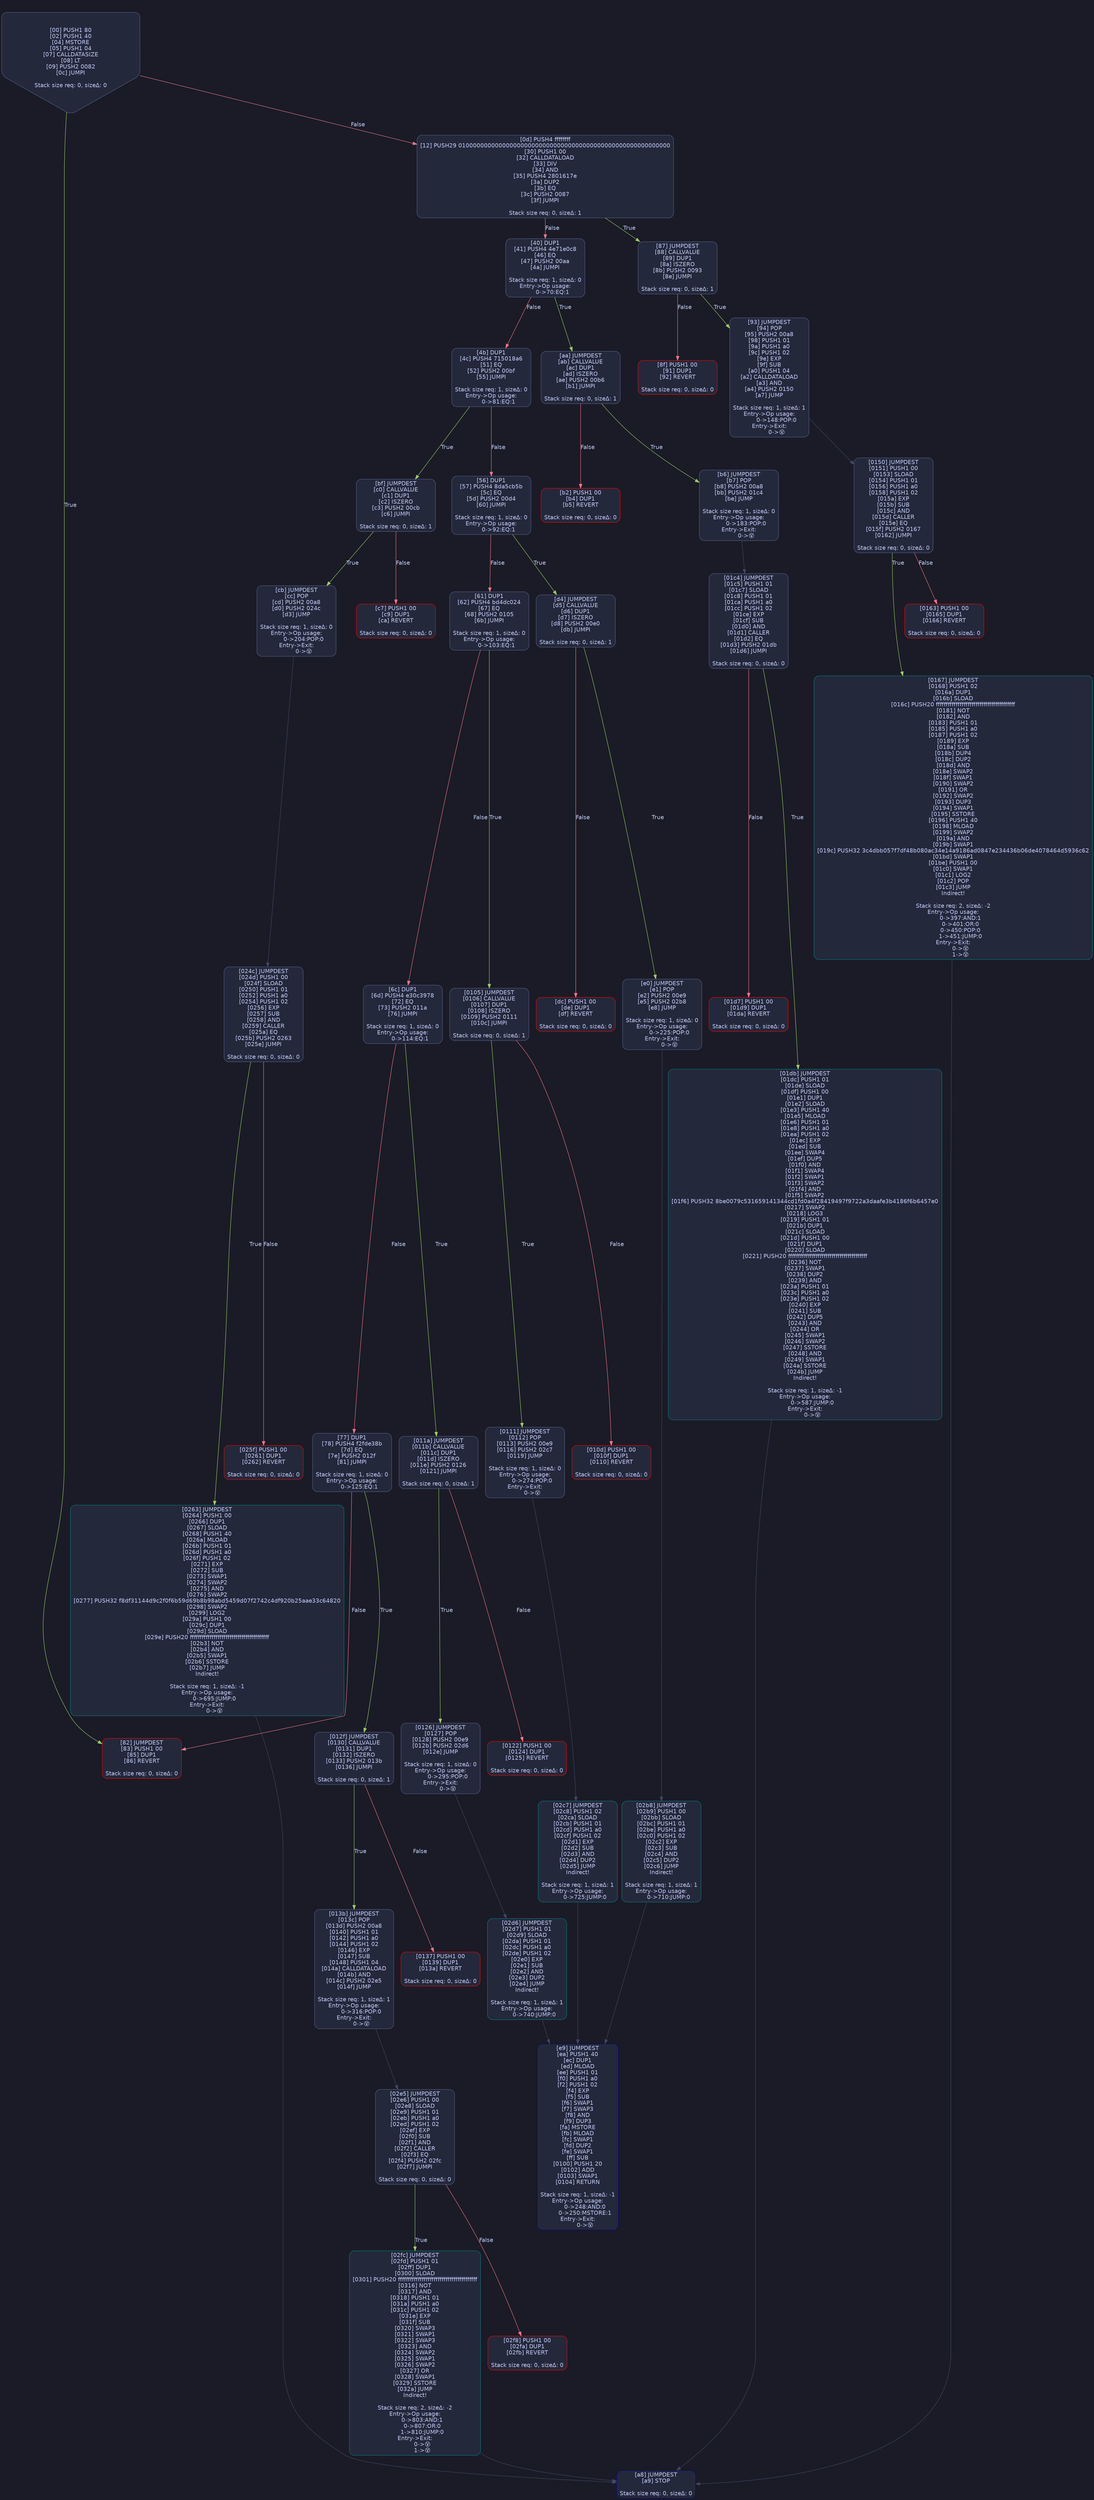 digraph G {
    node [shape=box, style="filled, rounded", color="#565f89", fontcolor="#c0caf5", fontname="Helvetica", fillcolor="#24283b"];
    edge [color="#414868", fontcolor="#c0caf5", fontname="Helvetica"];
    bgcolor="#1a1b26";
    0 [ label = "[00] PUSH1 80
[02] PUSH1 40
[04] MSTORE
[05] PUSH1 04
[07] CALLDATASIZE
[08] LT
[09] PUSH2 0082
[0c] JUMPI

Stack size req: 0, sizeΔ: 0
" shape = invhouse]
    1 [ label = "[0d] PUSH4 ffffffff
[12] PUSH29 0100000000000000000000000000000000000000000000000000000000
[30] PUSH1 00
[32] CALLDATALOAD
[33] DIV
[34] AND
[35] PUSH4 2801617e
[3a] DUP2
[3b] EQ
[3c] PUSH2 0087
[3f] JUMPI

Stack size req: 0, sizeΔ: 1
"]
    2 [ label = "[40] DUP1
[41] PUSH4 4e71e0c8
[46] EQ
[47] PUSH2 00aa
[4a] JUMPI

Stack size req: 1, sizeΔ: 0
Entry->Op usage:
	0->70:EQ:1
"]
    3 [ label = "[4b] DUP1
[4c] PUSH4 715018a6
[51] EQ
[52] PUSH2 00bf
[55] JUMPI

Stack size req: 1, sizeΔ: 0
Entry->Op usage:
	0->81:EQ:1
"]
    4 [ label = "[56] DUP1
[57] PUSH4 8da5cb5b
[5c] EQ
[5d] PUSH2 00d4
[60] JUMPI

Stack size req: 1, sizeΔ: 0
Entry->Op usage:
	0->92:EQ:1
"]
    5 [ label = "[61] DUP1
[62] PUSH4 bd4dc024
[67] EQ
[68] PUSH2 0105
[6b] JUMPI

Stack size req: 1, sizeΔ: 0
Entry->Op usage:
	0->103:EQ:1
"]
    6 [ label = "[6c] DUP1
[6d] PUSH4 e30c3978
[72] EQ
[73] PUSH2 011a
[76] JUMPI

Stack size req: 1, sizeΔ: 0
Entry->Op usage:
	0->114:EQ:1
"]
    7 [ label = "[77] DUP1
[78] PUSH4 f2fde38b
[7d] EQ
[7e] PUSH2 012f
[81] JUMPI

Stack size req: 1, sizeΔ: 0
Entry->Op usage:
	0->125:EQ:1
"]
    8 [ label = "[82] JUMPDEST
[83] PUSH1 00
[85] DUP1
[86] REVERT

Stack size req: 0, sizeΔ: 0
" color = "red"]
    9 [ label = "[87] JUMPDEST
[88] CALLVALUE
[89] DUP1
[8a] ISZERO
[8b] PUSH2 0093
[8e] JUMPI

Stack size req: 0, sizeΔ: 1
"]
    10 [ label = "[8f] PUSH1 00
[91] DUP1
[92] REVERT

Stack size req: 0, sizeΔ: 0
" color = "red"]
    11 [ label = "[93] JUMPDEST
[94] POP
[95] PUSH2 00a8
[98] PUSH1 01
[9a] PUSH1 a0
[9c] PUSH1 02
[9e] EXP
[9f] SUB
[a0] PUSH1 04
[a2] CALLDATALOAD
[a3] AND
[a4] PUSH2 0150
[a7] JUMP

Stack size req: 1, sizeΔ: 1
Entry->Op usage:
	0->148:POP:0
Entry->Exit:
	0->😵
"]
    12 [ label = "[a8] JUMPDEST
[a9] STOP

Stack size req: 0, sizeΔ: 0
" color = "darkblue"]
    13 [ label = "[aa] JUMPDEST
[ab] CALLVALUE
[ac] DUP1
[ad] ISZERO
[ae] PUSH2 00b6
[b1] JUMPI

Stack size req: 0, sizeΔ: 1
"]
    14 [ label = "[b2] PUSH1 00
[b4] DUP1
[b5] REVERT

Stack size req: 0, sizeΔ: 0
" color = "red"]
    15 [ label = "[b6] JUMPDEST
[b7] POP
[b8] PUSH2 00a8
[bb] PUSH2 01c4
[be] JUMP

Stack size req: 1, sizeΔ: 0
Entry->Op usage:
	0->183:POP:0
Entry->Exit:
	0->😵
"]
    16 [ label = "[bf] JUMPDEST
[c0] CALLVALUE
[c1] DUP1
[c2] ISZERO
[c3] PUSH2 00cb
[c6] JUMPI

Stack size req: 0, sizeΔ: 1
"]
    17 [ label = "[c7] PUSH1 00
[c9] DUP1
[ca] REVERT

Stack size req: 0, sizeΔ: 0
" color = "red"]
    18 [ label = "[cb] JUMPDEST
[cc] POP
[cd] PUSH2 00a8
[d0] PUSH2 024c
[d3] JUMP

Stack size req: 1, sizeΔ: 0
Entry->Op usage:
	0->204:POP:0
Entry->Exit:
	0->😵
"]
    19 [ label = "[d4] JUMPDEST
[d5] CALLVALUE
[d6] DUP1
[d7] ISZERO
[d8] PUSH2 00e0
[db] JUMPI

Stack size req: 0, sizeΔ: 1
"]
    20 [ label = "[dc] PUSH1 00
[de] DUP1
[df] REVERT

Stack size req: 0, sizeΔ: 0
" color = "red"]
    21 [ label = "[e0] JUMPDEST
[e1] POP
[e2] PUSH2 00e9
[e5] PUSH2 02b8
[e8] JUMP

Stack size req: 1, sizeΔ: 0
Entry->Op usage:
	0->225:POP:0
Entry->Exit:
	0->😵
"]
    22 [ label = "[e9] JUMPDEST
[ea] PUSH1 40
[ec] DUP1
[ed] MLOAD
[ee] PUSH1 01
[f0] PUSH1 a0
[f2] PUSH1 02
[f4] EXP
[f5] SUB
[f6] SWAP1
[f7] SWAP3
[f8] AND
[f9] DUP3
[fa] MSTORE
[fb] MLOAD
[fc] SWAP1
[fd] DUP2
[fe] SWAP1
[ff] SUB
[0100] PUSH1 20
[0102] ADD
[0103] SWAP1
[0104] RETURN

Stack size req: 1, sizeΔ: -1
Entry->Op usage:
	0->248:AND:0
	0->250:MSTORE:1
Entry->Exit:
	0->😵
" color = "darkblue"]
    23 [ label = "[0105] JUMPDEST
[0106] CALLVALUE
[0107] DUP1
[0108] ISZERO
[0109] PUSH2 0111
[010c] JUMPI

Stack size req: 0, sizeΔ: 1
"]
    24 [ label = "[010d] PUSH1 00
[010f] DUP1
[0110] REVERT

Stack size req: 0, sizeΔ: 0
" color = "red"]
    25 [ label = "[0111] JUMPDEST
[0112] POP
[0113] PUSH2 00e9
[0116] PUSH2 02c7
[0119] JUMP

Stack size req: 1, sizeΔ: 0
Entry->Op usage:
	0->274:POP:0
Entry->Exit:
	0->😵
"]
    26 [ label = "[011a] JUMPDEST
[011b] CALLVALUE
[011c] DUP1
[011d] ISZERO
[011e] PUSH2 0126
[0121] JUMPI

Stack size req: 0, sizeΔ: 1
"]
    27 [ label = "[0122] PUSH1 00
[0124] DUP1
[0125] REVERT

Stack size req: 0, sizeΔ: 0
" color = "red"]
    28 [ label = "[0126] JUMPDEST
[0127] POP
[0128] PUSH2 00e9
[012b] PUSH2 02d6
[012e] JUMP

Stack size req: 1, sizeΔ: 0
Entry->Op usage:
	0->295:POP:0
Entry->Exit:
	0->😵
"]
    29 [ label = "[012f] JUMPDEST
[0130] CALLVALUE
[0131] DUP1
[0132] ISZERO
[0133] PUSH2 013b
[0136] JUMPI

Stack size req: 0, sizeΔ: 1
"]
    30 [ label = "[0137] PUSH1 00
[0139] DUP1
[013a] REVERT

Stack size req: 0, sizeΔ: 0
" color = "red"]
    31 [ label = "[013b] JUMPDEST
[013c] POP
[013d] PUSH2 00a8
[0140] PUSH1 01
[0142] PUSH1 a0
[0144] PUSH1 02
[0146] EXP
[0147] SUB
[0148] PUSH1 04
[014a] CALLDATALOAD
[014b] AND
[014c] PUSH2 02e5
[014f] JUMP

Stack size req: 1, sizeΔ: 1
Entry->Op usage:
	0->316:POP:0
Entry->Exit:
	0->😵
"]
    32 [ label = "[0150] JUMPDEST
[0151] PUSH1 00
[0153] SLOAD
[0154] PUSH1 01
[0156] PUSH1 a0
[0158] PUSH1 02
[015a] EXP
[015b] SUB
[015c] AND
[015d] CALLER
[015e] EQ
[015f] PUSH2 0167
[0162] JUMPI

Stack size req: 0, sizeΔ: 0
"]
    33 [ label = "[0163] PUSH1 00
[0165] DUP1
[0166] REVERT

Stack size req: 0, sizeΔ: 0
" color = "red"]
    34 [ label = "[0167] JUMPDEST
[0168] PUSH1 02
[016a] DUP1
[016b] SLOAD
[016c] PUSH20 ffffffffffffffffffffffffffffffffffffffff
[0181] NOT
[0182] AND
[0183] PUSH1 01
[0185] PUSH1 a0
[0187] PUSH1 02
[0189] EXP
[018a] SUB
[018b] DUP4
[018c] DUP2
[018d] AND
[018e] SWAP2
[018f] SWAP1
[0190] SWAP2
[0191] OR
[0192] SWAP2
[0193] DUP3
[0194] SWAP1
[0195] SSTORE
[0196] PUSH1 40
[0198] MLOAD
[0199] SWAP2
[019a] AND
[019b] SWAP1
[019c] PUSH32 3c4dbb057f7df48b080ac34e14a9186ad0847e234436b06de4078464d5936c62
[01bd] SWAP1
[01be] PUSH1 00
[01c0] SWAP1
[01c1] LOG2
[01c2] POP
[01c3] JUMP
Indirect!

Stack size req: 2, sizeΔ: -2
Entry->Op usage:
	0->397:AND:1
	0->401:OR:0
	0->450:POP:0
	1->451:JUMP:0
Entry->Exit:
	0->😵
	1->😵
" color = "teal"]
    35 [ label = "[01c4] JUMPDEST
[01c5] PUSH1 01
[01c7] SLOAD
[01c8] PUSH1 01
[01ca] PUSH1 a0
[01cc] PUSH1 02
[01ce] EXP
[01cf] SUB
[01d0] AND
[01d1] CALLER
[01d2] EQ
[01d3] PUSH2 01db
[01d6] JUMPI

Stack size req: 0, sizeΔ: 0
"]
    36 [ label = "[01d7] PUSH1 00
[01d9] DUP1
[01da] REVERT

Stack size req: 0, sizeΔ: 0
" color = "red"]
    37 [ label = "[01db] JUMPDEST
[01dc] PUSH1 01
[01de] SLOAD
[01df] PUSH1 00
[01e1] DUP1
[01e2] SLOAD
[01e3] PUSH1 40
[01e5] MLOAD
[01e6] PUSH1 01
[01e8] PUSH1 a0
[01ea] PUSH1 02
[01ec] EXP
[01ed] SUB
[01ee] SWAP4
[01ef] DUP5
[01f0] AND
[01f1] SWAP4
[01f2] SWAP1
[01f3] SWAP2
[01f4] AND
[01f5] SWAP2
[01f6] PUSH32 8be0079c531659141344cd1fd0a4f28419497f9722a3daafe3b4186f6b6457e0
[0217] SWAP2
[0218] LOG3
[0219] PUSH1 01
[021b] DUP1
[021c] SLOAD
[021d] PUSH1 00
[021f] DUP1
[0220] SLOAD
[0221] PUSH20 ffffffffffffffffffffffffffffffffffffffff
[0236] NOT
[0237] SWAP1
[0238] DUP2
[0239] AND
[023a] PUSH1 01
[023c] PUSH1 a0
[023e] PUSH1 02
[0240] EXP
[0241] SUB
[0242] DUP5
[0243] AND
[0244] OR
[0245] SWAP1
[0246] SWAP2
[0247] SSTORE
[0248] AND
[0249] SWAP1
[024a] SSTORE
[024b] JUMP
Indirect!

Stack size req: 1, sizeΔ: -1
Entry->Op usage:
	0->587:JUMP:0
Entry->Exit:
	0->😵
" color = "teal"]
    38 [ label = "[024c] JUMPDEST
[024d] PUSH1 00
[024f] SLOAD
[0250] PUSH1 01
[0252] PUSH1 a0
[0254] PUSH1 02
[0256] EXP
[0257] SUB
[0258] AND
[0259] CALLER
[025a] EQ
[025b] PUSH2 0263
[025e] JUMPI

Stack size req: 0, sizeΔ: 0
"]
    39 [ label = "[025f] PUSH1 00
[0261] DUP1
[0262] REVERT

Stack size req: 0, sizeΔ: 0
" color = "red"]
    40 [ label = "[0263] JUMPDEST
[0264] PUSH1 00
[0266] DUP1
[0267] SLOAD
[0268] PUSH1 40
[026a] MLOAD
[026b] PUSH1 01
[026d] PUSH1 a0
[026f] PUSH1 02
[0271] EXP
[0272] SUB
[0273] SWAP1
[0274] SWAP2
[0275] AND
[0276] SWAP2
[0277] PUSH32 f8df31144d9c2f0f6b59d69b8b98abd5459d07f2742c4df920b25aae33c64820
[0298] SWAP2
[0299] LOG2
[029a] PUSH1 00
[029c] DUP1
[029d] SLOAD
[029e] PUSH20 ffffffffffffffffffffffffffffffffffffffff
[02b3] NOT
[02b4] AND
[02b5] SWAP1
[02b6] SSTORE
[02b7] JUMP
Indirect!

Stack size req: 1, sizeΔ: -1
Entry->Op usage:
	0->695:JUMP:0
Entry->Exit:
	0->😵
" color = "teal"]
    41 [ label = "[02b8] JUMPDEST
[02b9] PUSH1 00
[02bb] SLOAD
[02bc] PUSH1 01
[02be] PUSH1 a0
[02c0] PUSH1 02
[02c2] EXP
[02c3] SUB
[02c4] AND
[02c5] DUP2
[02c6] JUMP
Indirect!

Stack size req: 1, sizeΔ: 1
Entry->Op usage:
	0->710:JUMP:0
" color = "teal"]
    42 [ label = "[02c7] JUMPDEST
[02c8] PUSH1 02
[02ca] SLOAD
[02cb] PUSH1 01
[02cd] PUSH1 a0
[02cf] PUSH1 02
[02d1] EXP
[02d2] SUB
[02d3] AND
[02d4] DUP2
[02d5] JUMP
Indirect!

Stack size req: 1, sizeΔ: 1
Entry->Op usage:
	0->725:JUMP:0
" color = "teal"]
    43 [ label = "[02d6] JUMPDEST
[02d7] PUSH1 01
[02d9] SLOAD
[02da] PUSH1 01
[02dc] PUSH1 a0
[02de] PUSH1 02
[02e0] EXP
[02e1] SUB
[02e2] AND
[02e3] DUP2
[02e4] JUMP
Indirect!

Stack size req: 1, sizeΔ: 1
Entry->Op usage:
	0->740:JUMP:0
" color = "teal"]
    44 [ label = "[02e5] JUMPDEST
[02e6] PUSH1 00
[02e8] SLOAD
[02e9] PUSH1 01
[02eb] PUSH1 a0
[02ed] PUSH1 02
[02ef] EXP
[02f0] SUB
[02f1] AND
[02f2] CALLER
[02f3] EQ
[02f4] PUSH2 02fc
[02f7] JUMPI

Stack size req: 0, sizeΔ: 0
"]
    45 [ label = "[02f8] PUSH1 00
[02fa] DUP1
[02fb] REVERT

Stack size req: 0, sizeΔ: 0
" color = "red"]
    46 [ label = "[02fc] JUMPDEST
[02fd] PUSH1 01
[02ff] DUP1
[0300] SLOAD
[0301] PUSH20 ffffffffffffffffffffffffffffffffffffffff
[0316] NOT
[0317] AND
[0318] PUSH1 01
[031a] PUSH1 a0
[031c] PUSH1 02
[031e] EXP
[031f] SUB
[0320] SWAP3
[0321] SWAP1
[0322] SWAP3
[0323] AND
[0324] SWAP2
[0325] SWAP1
[0326] SWAP2
[0327] OR
[0328] SWAP1
[0329] SSTORE
[032a] JUMP
Indirect!

Stack size req: 2, sizeΔ: -2
Entry->Op usage:
	0->803:AND:1
	0->807:OR:0
	1->810:JUMP:0
Entry->Exit:
	0->😵
	1->😵
" color = "teal"]
    0 -> 1 [ label = "False" color = "#f7768e"]
    0 -> 8 [ label = "True" color = "#9ece6a"]
    1 -> 2 [ label = "False" color = "#f7768e"]
    1 -> 9 [ label = "True" color = "#9ece6a"]
    2 -> 3 [ label = "False" color = "#f7768e"]
    2 -> 13 [ label = "True" color = "#9ece6a"]
    3 -> 4 [ label = "False" color = "#f7768e"]
    3 -> 16 [ label = "True" color = "#9ece6a"]
    4 -> 5 [ label = "False" color = "#f7768e"]
    4 -> 19 [ label = "True" color = "#9ece6a"]
    5 -> 6 [ label = "False" color = "#f7768e"]
    5 -> 23 [ label = "True" color = "#9ece6a"]
    6 -> 7 [ label = "False" color = "#f7768e"]
    6 -> 26 [ label = "True" color = "#9ece6a"]
    7 -> 8 [ label = "False" color = "#f7768e"]
    7 -> 29 [ label = "True" color = "#9ece6a"]
    9 -> 10 [ label = "False" color = "#f7768e"]
    9 -> 11 [ label = "True" color = "#9ece6a"]
    11 -> 32 [ ]
    13 -> 14 [ label = "False" color = "#f7768e"]
    13 -> 15 [ label = "True" color = "#9ece6a"]
    15 -> 35 [ ]
    16 -> 17 [ label = "False" color = "#f7768e"]
    16 -> 18 [ label = "True" color = "#9ece6a"]
    18 -> 38 [ ]
    19 -> 20 [ label = "False" color = "#f7768e"]
    19 -> 21 [ label = "True" color = "#9ece6a"]
    21 -> 41 [ ]
    23 -> 24 [ label = "False" color = "#f7768e"]
    23 -> 25 [ label = "True" color = "#9ece6a"]
    25 -> 42 [ ]
    26 -> 27 [ label = "False" color = "#f7768e"]
    26 -> 28 [ label = "True" color = "#9ece6a"]
    28 -> 43 [ ]
    29 -> 30 [ label = "False" color = "#f7768e"]
    29 -> 31 [ label = "True" color = "#9ece6a"]
    31 -> 44 [ ]
    32 -> 33 [ label = "False" color = "#f7768e"]
    32 -> 34 [ label = "True" color = "#9ece6a"]
    35 -> 36 [ label = "False" color = "#f7768e"]
    35 -> 37 [ label = "True" color = "#9ece6a"]
    38 -> 39 [ label = "False" color = "#f7768e"]
    38 -> 40 [ label = "True" color = "#9ece6a"]
    44 -> 45 [ label = "False" color = "#f7768e"]
    44 -> 46 [ label = "True" color = "#9ece6a"]
    34 -> 12 [ ]
    37 -> 12 [ ]
    40 -> 12 [ ]
    41 -> 22 [ ]
    42 -> 22 [ ]
    43 -> 22 [ ]
    46 -> 12 [ ]

}
